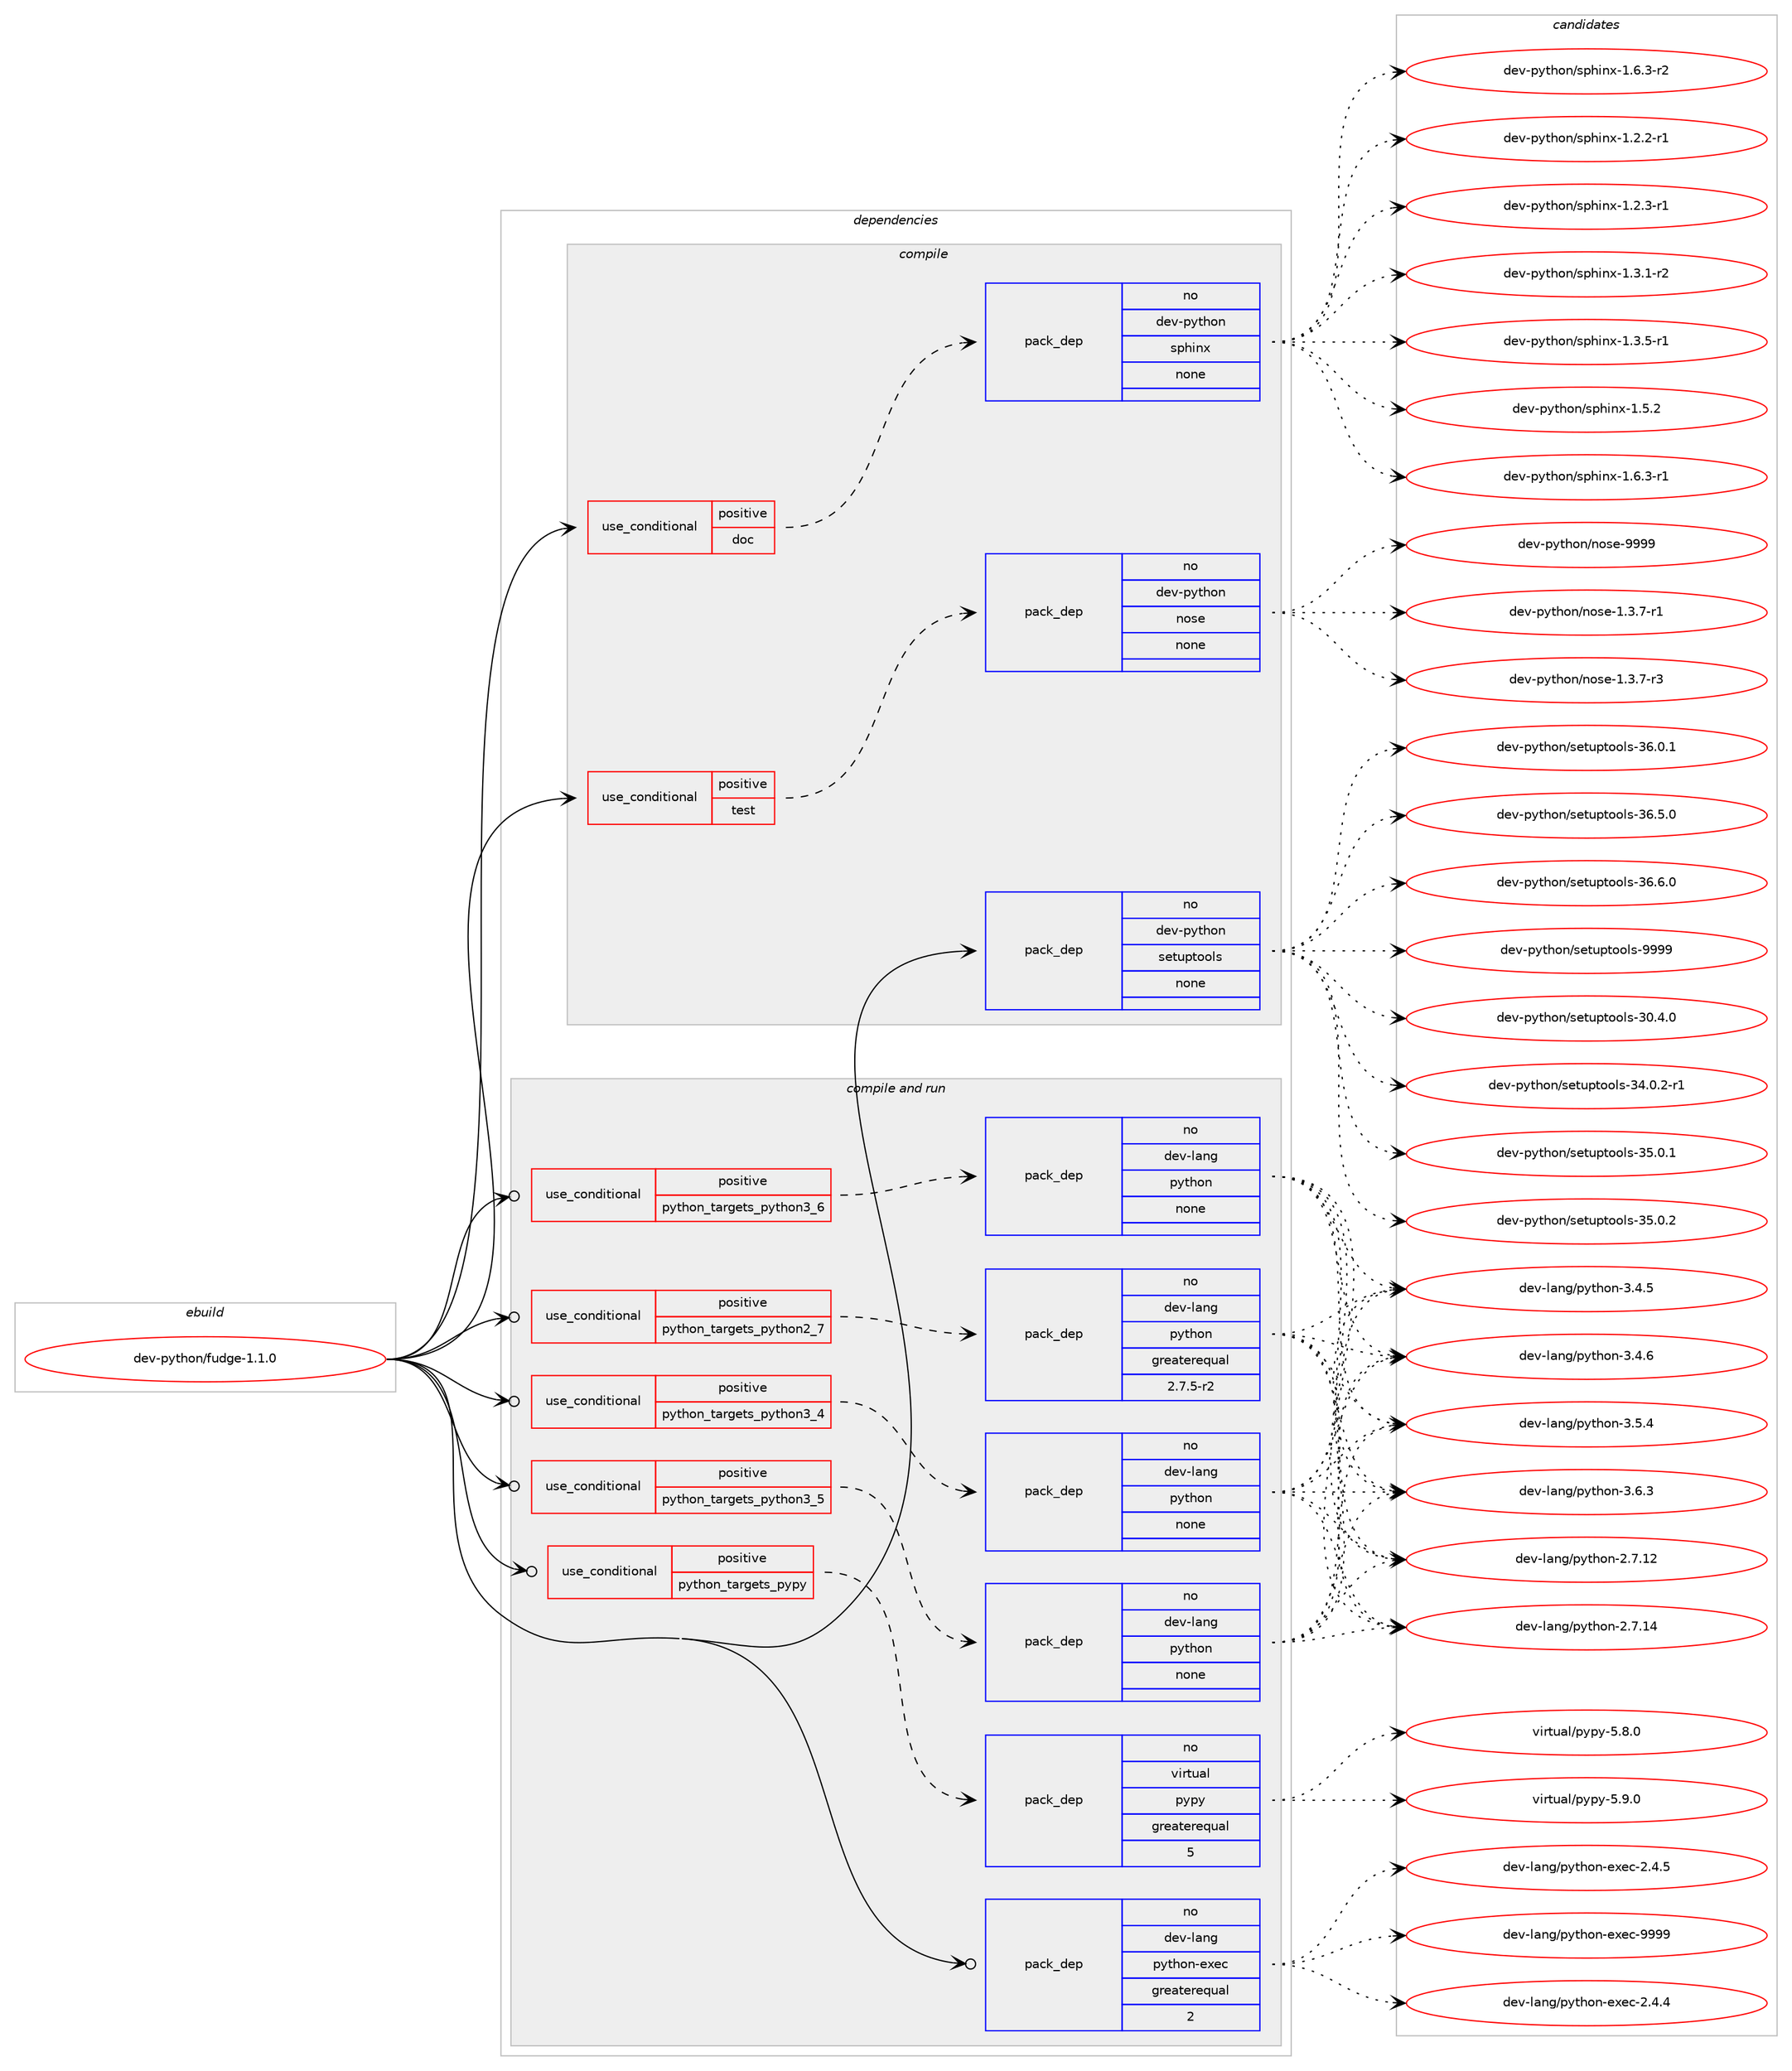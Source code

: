 digraph prolog {

# *************
# Graph options
# *************

newrank=true;
concentrate=true;
compound=true;
graph [rankdir=LR,fontname=Helvetica,fontsize=10,ranksep=1.5];#, ranksep=2.5, nodesep=0.2];
edge  [arrowhead=vee];
node  [fontname=Helvetica,fontsize=10];

# **********
# The ebuild
# **********

subgraph cluster_leftcol {
color=gray;
rank=same;
label=<<i>ebuild</i>>;
id [label="dev-python/fudge-1.1.0", color=red, width=4, href="../dev-python/fudge-1.1.0.svg"];
}

# ****************
# The dependencies
# ****************

subgraph cluster_midcol {
color=gray;
label=<<i>dependencies</i>>;
subgraph cluster_compile {
fillcolor="#eeeeee";
style=filled;
label=<<i>compile</i>>;
subgraph cond33093 {
dependency158370 [label=<<TABLE BORDER="0" CELLBORDER="1" CELLSPACING="0" CELLPADDING="4"><TR><TD ROWSPAN="3" CELLPADDING="10">use_conditional</TD></TR><TR><TD>positive</TD></TR><TR><TD>doc</TD></TR></TABLE>>, shape=none, color=red];
subgraph pack121439 {
dependency158371 [label=<<TABLE BORDER="0" CELLBORDER="1" CELLSPACING="0" CELLPADDING="4" WIDTH="220"><TR><TD ROWSPAN="6" CELLPADDING="30">pack_dep</TD></TR><TR><TD WIDTH="110">no</TD></TR><TR><TD>dev-python</TD></TR><TR><TD>sphinx</TD></TR><TR><TD>none</TD></TR><TR><TD></TD></TR></TABLE>>, shape=none, color=blue];
}
dependency158370:e -> dependency158371:w [weight=20,style="dashed",arrowhead="vee"];
}
id:e -> dependency158370:w [weight=20,style="solid",arrowhead="vee"];
subgraph cond33094 {
dependency158372 [label=<<TABLE BORDER="0" CELLBORDER="1" CELLSPACING="0" CELLPADDING="4"><TR><TD ROWSPAN="3" CELLPADDING="10">use_conditional</TD></TR><TR><TD>positive</TD></TR><TR><TD>test</TD></TR></TABLE>>, shape=none, color=red];
subgraph pack121440 {
dependency158373 [label=<<TABLE BORDER="0" CELLBORDER="1" CELLSPACING="0" CELLPADDING="4" WIDTH="220"><TR><TD ROWSPAN="6" CELLPADDING="30">pack_dep</TD></TR><TR><TD WIDTH="110">no</TD></TR><TR><TD>dev-python</TD></TR><TR><TD>nose</TD></TR><TR><TD>none</TD></TR><TR><TD></TD></TR></TABLE>>, shape=none, color=blue];
}
dependency158372:e -> dependency158373:w [weight=20,style="dashed",arrowhead="vee"];
}
id:e -> dependency158372:w [weight=20,style="solid",arrowhead="vee"];
subgraph pack121441 {
dependency158374 [label=<<TABLE BORDER="0" CELLBORDER="1" CELLSPACING="0" CELLPADDING="4" WIDTH="220"><TR><TD ROWSPAN="6" CELLPADDING="30">pack_dep</TD></TR><TR><TD WIDTH="110">no</TD></TR><TR><TD>dev-python</TD></TR><TR><TD>setuptools</TD></TR><TR><TD>none</TD></TR><TR><TD></TD></TR></TABLE>>, shape=none, color=blue];
}
id:e -> dependency158374:w [weight=20,style="solid",arrowhead="vee"];
}
subgraph cluster_compileandrun {
fillcolor="#eeeeee";
style=filled;
label=<<i>compile and run</i>>;
subgraph cond33095 {
dependency158375 [label=<<TABLE BORDER="0" CELLBORDER="1" CELLSPACING="0" CELLPADDING="4"><TR><TD ROWSPAN="3" CELLPADDING="10">use_conditional</TD></TR><TR><TD>positive</TD></TR><TR><TD>python_targets_pypy</TD></TR></TABLE>>, shape=none, color=red];
subgraph pack121442 {
dependency158376 [label=<<TABLE BORDER="0" CELLBORDER="1" CELLSPACING="0" CELLPADDING="4" WIDTH="220"><TR><TD ROWSPAN="6" CELLPADDING="30">pack_dep</TD></TR><TR><TD WIDTH="110">no</TD></TR><TR><TD>virtual</TD></TR><TR><TD>pypy</TD></TR><TR><TD>greaterequal</TD></TR><TR><TD>5</TD></TR></TABLE>>, shape=none, color=blue];
}
dependency158375:e -> dependency158376:w [weight=20,style="dashed",arrowhead="vee"];
}
id:e -> dependency158375:w [weight=20,style="solid",arrowhead="odotvee"];
subgraph cond33096 {
dependency158377 [label=<<TABLE BORDER="0" CELLBORDER="1" CELLSPACING="0" CELLPADDING="4"><TR><TD ROWSPAN="3" CELLPADDING="10">use_conditional</TD></TR><TR><TD>positive</TD></TR><TR><TD>python_targets_python2_7</TD></TR></TABLE>>, shape=none, color=red];
subgraph pack121443 {
dependency158378 [label=<<TABLE BORDER="0" CELLBORDER="1" CELLSPACING="0" CELLPADDING="4" WIDTH="220"><TR><TD ROWSPAN="6" CELLPADDING="30">pack_dep</TD></TR><TR><TD WIDTH="110">no</TD></TR><TR><TD>dev-lang</TD></TR><TR><TD>python</TD></TR><TR><TD>greaterequal</TD></TR><TR><TD>2.7.5-r2</TD></TR></TABLE>>, shape=none, color=blue];
}
dependency158377:e -> dependency158378:w [weight=20,style="dashed",arrowhead="vee"];
}
id:e -> dependency158377:w [weight=20,style="solid",arrowhead="odotvee"];
subgraph cond33097 {
dependency158379 [label=<<TABLE BORDER="0" CELLBORDER="1" CELLSPACING="0" CELLPADDING="4"><TR><TD ROWSPAN="3" CELLPADDING="10">use_conditional</TD></TR><TR><TD>positive</TD></TR><TR><TD>python_targets_python3_4</TD></TR></TABLE>>, shape=none, color=red];
subgraph pack121444 {
dependency158380 [label=<<TABLE BORDER="0" CELLBORDER="1" CELLSPACING="0" CELLPADDING="4" WIDTH="220"><TR><TD ROWSPAN="6" CELLPADDING="30">pack_dep</TD></TR><TR><TD WIDTH="110">no</TD></TR><TR><TD>dev-lang</TD></TR><TR><TD>python</TD></TR><TR><TD>none</TD></TR><TR><TD></TD></TR></TABLE>>, shape=none, color=blue];
}
dependency158379:e -> dependency158380:w [weight=20,style="dashed",arrowhead="vee"];
}
id:e -> dependency158379:w [weight=20,style="solid",arrowhead="odotvee"];
subgraph cond33098 {
dependency158381 [label=<<TABLE BORDER="0" CELLBORDER="1" CELLSPACING="0" CELLPADDING="4"><TR><TD ROWSPAN="3" CELLPADDING="10">use_conditional</TD></TR><TR><TD>positive</TD></TR><TR><TD>python_targets_python3_5</TD></TR></TABLE>>, shape=none, color=red];
subgraph pack121445 {
dependency158382 [label=<<TABLE BORDER="0" CELLBORDER="1" CELLSPACING="0" CELLPADDING="4" WIDTH="220"><TR><TD ROWSPAN="6" CELLPADDING="30">pack_dep</TD></TR><TR><TD WIDTH="110">no</TD></TR><TR><TD>dev-lang</TD></TR><TR><TD>python</TD></TR><TR><TD>none</TD></TR><TR><TD></TD></TR></TABLE>>, shape=none, color=blue];
}
dependency158381:e -> dependency158382:w [weight=20,style="dashed",arrowhead="vee"];
}
id:e -> dependency158381:w [weight=20,style="solid",arrowhead="odotvee"];
subgraph cond33099 {
dependency158383 [label=<<TABLE BORDER="0" CELLBORDER="1" CELLSPACING="0" CELLPADDING="4"><TR><TD ROWSPAN="3" CELLPADDING="10">use_conditional</TD></TR><TR><TD>positive</TD></TR><TR><TD>python_targets_python3_6</TD></TR></TABLE>>, shape=none, color=red];
subgraph pack121446 {
dependency158384 [label=<<TABLE BORDER="0" CELLBORDER="1" CELLSPACING="0" CELLPADDING="4" WIDTH="220"><TR><TD ROWSPAN="6" CELLPADDING="30">pack_dep</TD></TR><TR><TD WIDTH="110">no</TD></TR><TR><TD>dev-lang</TD></TR><TR><TD>python</TD></TR><TR><TD>none</TD></TR><TR><TD></TD></TR></TABLE>>, shape=none, color=blue];
}
dependency158383:e -> dependency158384:w [weight=20,style="dashed",arrowhead="vee"];
}
id:e -> dependency158383:w [weight=20,style="solid",arrowhead="odotvee"];
subgraph pack121447 {
dependency158385 [label=<<TABLE BORDER="0" CELLBORDER="1" CELLSPACING="0" CELLPADDING="4" WIDTH="220"><TR><TD ROWSPAN="6" CELLPADDING="30">pack_dep</TD></TR><TR><TD WIDTH="110">no</TD></TR><TR><TD>dev-lang</TD></TR><TR><TD>python-exec</TD></TR><TR><TD>greaterequal</TD></TR><TR><TD>2</TD></TR></TABLE>>, shape=none, color=blue];
}
id:e -> dependency158385:w [weight=20,style="solid",arrowhead="odotvee"];
}
subgraph cluster_run {
fillcolor="#eeeeee";
style=filled;
label=<<i>run</i>>;
}
}

# **************
# The candidates
# **************

subgraph cluster_choices {
rank=same;
color=gray;
label=<<i>candidates</i>>;

subgraph choice121439 {
color=black;
nodesep=1;
choice10010111845112121116104111110471151121041051101204549465046504511449 [label="dev-python/sphinx-1.2.2-r1", color=red, width=4,href="../dev-python/sphinx-1.2.2-r1.svg"];
choice10010111845112121116104111110471151121041051101204549465046514511449 [label="dev-python/sphinx-1.2.3-r1", color=red, width=4,href="../dev-python/sphinx-1.2.3-r1.svg"];
choice10010111845112121116104111110471151121041051101204549465146494511450 [label="dev-python/sphinx-1.3.1-r2", color=red, width=4,href="../dev-python/sphinx-1.3.1-r2.svg"];
choice10010111845112121116104111110471151121041051101204549465146534511449 [label="dev-python/sphinx-1.3.5-r1", color=red, width=4,href="../dev-python/sphinx-1.3.5-r1.svg"];
choice1001011184511212111610411111047115112104105110120454946534650 [label="dev-python/sphinx-1.5.2", color=red, width=4,href="../dev-python/sphinx-1.5.2.svg"];
choice10010111845112121116104111110471151121041051101204549465446514511449 [label="dev-python/sphinx-1.6.3-r1", color=red, width=4,href="../dev-python/sphinx-1.6.3-r1.svg"];
choice10010111845112121116104111110471151121041051101204549465446514511450 [label="dev-python/sphinx-1.6.3-r2", color=red, width=4,href="../dev-python/sphinx-1.6.3-r2.svg"];
dependency158371:e -> choice10010111845112121116104111110471151121041051101204549465046504511449:w [style=dotted,weight="100"];
dependency158371:e -> choice10010111845112121116104111110471151121041051101204549465046514511449:w [style=dotted,weight="100"];
dependency158371:e -> choice10010111845112121116104111110471151121041051101204549465146494511450:w [style=dotted,weight="100"];
dependency158371:e -> choice10010111845112121116104111110471151121041051101204549465146534511449:w [style=dotted,weight="100"];
dependency158371:e -> choice1001011184511212111610411111047115112104105110120454946534650:w [style=dotted,weight="100"];
dependency158371:e -> choice10010111845112121116104111110471151121041051101204549465446514511449:w [style=dotted,weight="100"];
dependency158371:e -> choice10010111845112121116104111110471151121041051101204549465446514511450:w [style=dotted,weight="100"];
}
subgraph choice121440 {
color=black;
nodesep=1;
choice10010111845112121116104111110471101111151014549465146554511449 [label="dev-python/nose-1.3.7-r1", color=red, width=4,href="../dev-python/nose-1.3.7-r1.svg"];
choice10010111845112121116104111110471101111151014549465146554511451 [label="dev-python/nose-1.3.7-r3", color=red, width=4,href="../dev-python/nose-1.3.7-r3.svg"];
choice10010111845112121116104111110471101111151014557575757 [label="dev-python/nose-9999", color=red, width=4,href="../dev-python/nose-9999.svg"];
dependency158373:e -> choice10010111845112121116104111110471101111151014549465146554511449:w [style=dotted,weight="100"];
dependency158373:e -> choice10010111845112121116104111110471101111151014549465146554511451:w [style=dotted,weight="100"];
dependency158373:e -> choice10010111845112121116104111110471101111151014557575757:w [style=dotted,weight="100"];
}
subgraph choice121441 {
color=black;
nodesep=1;
choice100101118451121211161041111104711510111611711211611111110811545514846524648 [label="dev-python/setuptools-30.4.0", color=red, width=4,href="../dev-python/setuptools-30.4.0.svg"];
choice1001011184511212111610411111047115101116117112116111111108115455152464846504511449 [label="dev-python/setuptools-34.0.2-r1", color=red, width=4,href="../dev-python/setuptools-34.0.2-r1.svg"];
choice100101118451121211161041111104711510111611711211611111110811545515346484649 [label="dev-python/setuptools-35.0.1", color=red, width=4,href="../dev-python/setuptools-35.0.1.svg"];
choice100101118451121211161041111104711510111611711211611111110811545515346484650 [label="dev-python/setuptools-35.0.2", color=red, width=4,href="../dev-python/setuptools-35.0.2.svg"];
choice100101118451121211161041111104711510111611711211611111110811545515446484649 [label="dev-python/setuptools-36.0.1", color=red, width=4,href="../dev-python/setuptools-36.0.1.svg"];
choice100101118451121211161041111104711510111611711211611111110811545515446534648 [label="dev-python/setuptools-36.5.0", color=red, width=4,href="../dev-python/setuptools-36.5.0.svg"];
choice100101118451121211161041111104711510111611711211611111110811545515446544648 [label="dev-python/setuptools-36.6.0", color=red, width=4,href="../dev-python/setuptools-36.6.0.svg"];
choice10010111845112121116104111110471151011161171121161111111081154557575757 [label="dev-python/setuptools-9999", color=red, width=4,href="../dev-python/setuptools-9999.svg"];
dependency158374:e -> choice100101118451121211161041111104711510111611711211611111110811545514846524648:w [style=dotted,weight="100"];
dependency158374:e -> choice1001011184511212111610411111047115101116117112116111111108115455152464846504511449:w [style=dotted,weight="100"];
dependency158374:e -> choice100101118451121211161041111104711510111611711211611111110811545515346484649:w [style=dotted,weight="100"];
dependency158374:e -> choice100101118451121211161041111104711510111611711211611111110811545515346484650:w [style=dotted,weight="100"];
dependency158374:e -> choice100101118451121211161041111104711510111611711211611111110811545515446484649:w [style=dotted,weight="100"];
dependency158374:e -> choice100101118451121211161041111104711510111611711211611111110811545515446534648:w [style=dotted,weight="100"];
dependency158374:e -> choice100101118451121211161041111104711510111611711211611111110811545515446544648:w [style=dotted,weight="100"];
dependency158374:e -> choice10010111845112121116104111110471151011161171121161111111081154557575757:w [style=dotted,weight="100"];
}
subgraph choice121442 {
color=black;
nodesep=1;
choice1181051141161179710847112121112121455346564648 [label="virtual/pypy-5.8.0", color=red, width=4,href="../virtual/pypy-5.8.0.svg"];
choice1181051141161179710847112121112121455346574648 [label="virtual/pypy-5.9.0", color=red, width=4,href="../virtual/pypy-5.9.0.svg"];
dependency158376:e -> choice1181051141161179710847112121112121455346564648:w [style=dotted,weight="100"];
dependency158376:e -> choice1181051141161179710847112121112121455346574648:w [style=dotted,weight="100"];
}
subgraph choice121443 {
color=black;
nodesep=1;
choice10010111845108971101034711212111610411111045504655464950 [label="dev-lang/python-2.7.12", color=red, width=4,href="../dev-lang/python-2.7.12.svg"];
choice10010111845108971101034711212111610411111045504655464952 [label="dev-lang/python-2.7.14", color=red, width=4,href="../dev-lang/python-2.7.14.svg"];
choice100101118451089711010347112121116104111110455146524653 [label="dev-lang/python-3.4.5", color=red, width=4,href="../dev-lang/python-3.4.5.svg"];
choice100101118451089711010347112121116104111110455146524654 [label="dev-lang/python-3.4.6", color=red, width=4,href="../dev-lang/python-3.4.6.svg"];
choice100101118451089711010347112121116104111110455146534652 [label="dev-lang/python-3.5.4", color=red, width=4,href="../dev-lang/python-3.5.4.svg"];
choice100101118451089711010347112121116104111110455146544651 [label="dev-lang/python-3.6.3", color=red, width=4,href="../dev-lang/python-3.6.3.svg"];
dependency158378:e -> choice10010111845108971101034711212111610411111045504655464950:w [style=dotted,weight="100"];
dependency158378:e -> choice10010111845108971101034711212111610411111045504655464952:w [style=dotted,weight="100"];
dependency158378:e -> choice100101118451089711010347112121116104111110455146524653:w [style=dotted,weight="100"];
dependency158378:e -> choice100101118451089711010347112121116104111110455146524654:w [style=dotted,weight="100"];
dependency158378:e -> choice100101118451089711010347112121116104111110455146534652:w [style=dotted,weight="100"];
dependency158378:e -> choice100101118451089711010347112121116104111110455146544651:w [style=dotted,weight="100"];
}
subgraph choice121444 {
color=black;
nodesep=1;
choice10010111845108971101034711212111610411111045504655464950 [label="dev-lang/python-2.7.12", color=red, width=4,href="../dev-lang/python-2.7.12.svg"];
choice10010111845108971101034711212111610411111045504655464952 [label="dev-lang/python-2.7.14", color=red, width=4,href="../dev-lang/python-2.7.14.svg"];
choice100101118451089711010347112121116104111110455146524653 [label="dev-lang/python-3.4.5", color=red, width=4,href="../dev-lang/python-3.4.5.svg"];
choice100101118451089711010347112121116104111110455146524654 [label="dev-lang/python-3.4.6", color=red, width=4,href="../dev-lang/python-3.4.6.svg"];
choice100101118451089711010347112121116104111110455146534652 [label="dev-lang/python-3.5.4", color=red, width=4,href="../dev-lang/python-3.5.4.svg"];
choice100101118451089711010347112121116104111110455146544651 [label="dev-lang/python-3.6.3", color=red, width=4,href="../dev-lang/python-3.6.3.svg"];
dependency158380:e -> choice10010111845108971101034711212111610411111045504655464950:w [style=dotted,weight="100"];
dependency158380:e -> choice10010111845108971101034711212111610411111045504655464952:w [style=dotted,weight="100"];
dependency158380:e -> choice100101118451089711010347112121116104111110455146524653:w [style=dotted,weight="100"];
dependency158380:e -> choice100101118451089711010347112121116104111110455146524654:w [style=dotted,weight="100"];
dependency158380:e -> choice100101118451089711010347112121116104111110455146534652:w [style=dotted,weight="100"];
dependency158380:e -> choice100101118451089711010347112121116104111110455146544651:w [style=dotted,weight="100"];
}
subgraph choice121445 {
color=black;
nodesep=1;
choice10010111845108971101034711212111610411111045504655464950 [label="dev-lang/python-2.7.12", color=red, width=4,href="../dev-lang/python-2.7.12.svg"];
choice10010111845108971101034711212111610411111045504655464952 [label="dev-lang/python-2.7.14", color=red, width=4,href="../dev-lang/python-2.7.14.svg"];
choice100101118451089711010347112121116104111110455146524653 [label="dev-lang/python-3.4.5", color=red, width=4,href="../dev-lang/python-3.4.5.svg"];
choice100101118451089711010347112121116104111110455146524654 [label="dev-lang/python-3.4.6", color=red, width=4,href="../dev-lang/python-3.4.6.svg"];
choice100101118451089711010347112121116104111110455146534652 [label="dev-lang/python-3.5.4", color=red, width=4,href="../dev-lang/python-3.5.4.svg"];
choice100101118451089711010347112121116104111110455146544651 [label="dev-lang/python-3.6.3", color=red, width=4,href="../dev-lang/python-3.6.3.svg"];
dependency158382:e -> choice10010111845108971101034711212111610411111045504655464950:w [style=dotted,weight="100"];
dependency158382:e -> choice10010111845108971101034711212111610411111045504655464952:w [style=dotted,weight="100"];
dependency158382:e -> choice100101118451089711010347112121116104111110455146524653:w [style=dotted,weight="100"];
dependency158382:e -> choice100101118451089711010347112121116104111110455146524654:w [style=dotted,weight="100"];
dependency158382:e -> choice100101118451089711010347112121116104111110455146534652:w [style=dotted,weight="100"];
dependency158382:e -> choice100101118451089711010347112121116104111110455146544651:w [style=dotted,weight="100"];
}
subgraph choice121446 {
color=black;
nodesep=1;
choice10010111845108971101034711212111610411111045504655464950 [label="dev-lang/python-2.7.12", color=red, width=4,href="../dev-lang/python-2.7.12.svg"];
choice10010111845108971101034711212111610411111045504655464952 [label="dev-lang/python-2.7.14", color=red, width=4,href="../dev-lang/python-2.7.14.svg"];
choice100101118451089711010347112121116104111110455146524653 [label="dev-lang/python-3.4.5", color=red, width=4,href="../dev-lang/python-3.4.5.svg"];
choice100101118451089711010347112121116104111110455146524654 [label="dev-lang/python-3.4.6", color=red, width=4,href="../dev-lang/python-3.4.6.svg"];
choice100101118451089711010347112121116104111110455146534652 [label="dev-lang/python-3.5.4", color=red, width=4,href="../dev-lang/python-3.5.4.svg"];
choice100101118451089711010347112121116104111110455146544651 [label="dev-lang/python-3.6.3", color=red, width=4,href="../dev-lang/python-3.6.3.svg"];
dependency158384:e -> choice10010111845108971101034711212111610411111045504655464950:w [style=dotted,weight="100"];
dependency158384:e -> choice10010111845108971101034711212111610411111045504655464952:w [style=dotted,weight="100"];
dependency158384:e -> choice100101118451089711010347112121116104111110455146524653:w [style=dotted,weight="100"];
dependency158384:e -> choice100101118451089711010347112121116104111110455146524654:w [style=dotted,weight="100"];
dependency158384:e -> choice100101118451089711010347112121116104111110455146534652:w [style=dotted,weight="100"];
dependency158384:e -> choice100101118451089711010347112121116104111110455146544651:w [style=dotted,weight="100"];
}
subgraph choice121447 {
color=black;
nodesep=1;
choice1001011184510897110103471121211161041111104510112010199455046524652 [label="dev-lang/python-exec-2.4.4", color=red, width=4,href="../dev-lang/python-exec-2.4.4.svg"];
choice1001011184510897110103471121211161041111104510112010199455046524653 [label="dev-lang/python-exec-2.4.5", color=red, width=4,href="../dev-lang/python-exec-2.4.5.svg"];
choice10010111845108971101034711212111610411111045101120101994557575757 [label="dev-lang/python-exec-9999", color=red, width=4,href="../dev-lang/python-exec-9999.svg"];
dependency158385:e -> choice1001011184510897110103471121211161041111104510112010199455046524652:w [style=dotted,weight="100"];
dependency158385:e -> choice1001011184510897110103471121211161041111104510112010199455046524653:w [style=dotted,weight="100"];
dependency158385:e -> choice10010111845108971101034711212111610411111045101120101994557575757:w [style=dotted,weight="100"];
}
}

}
